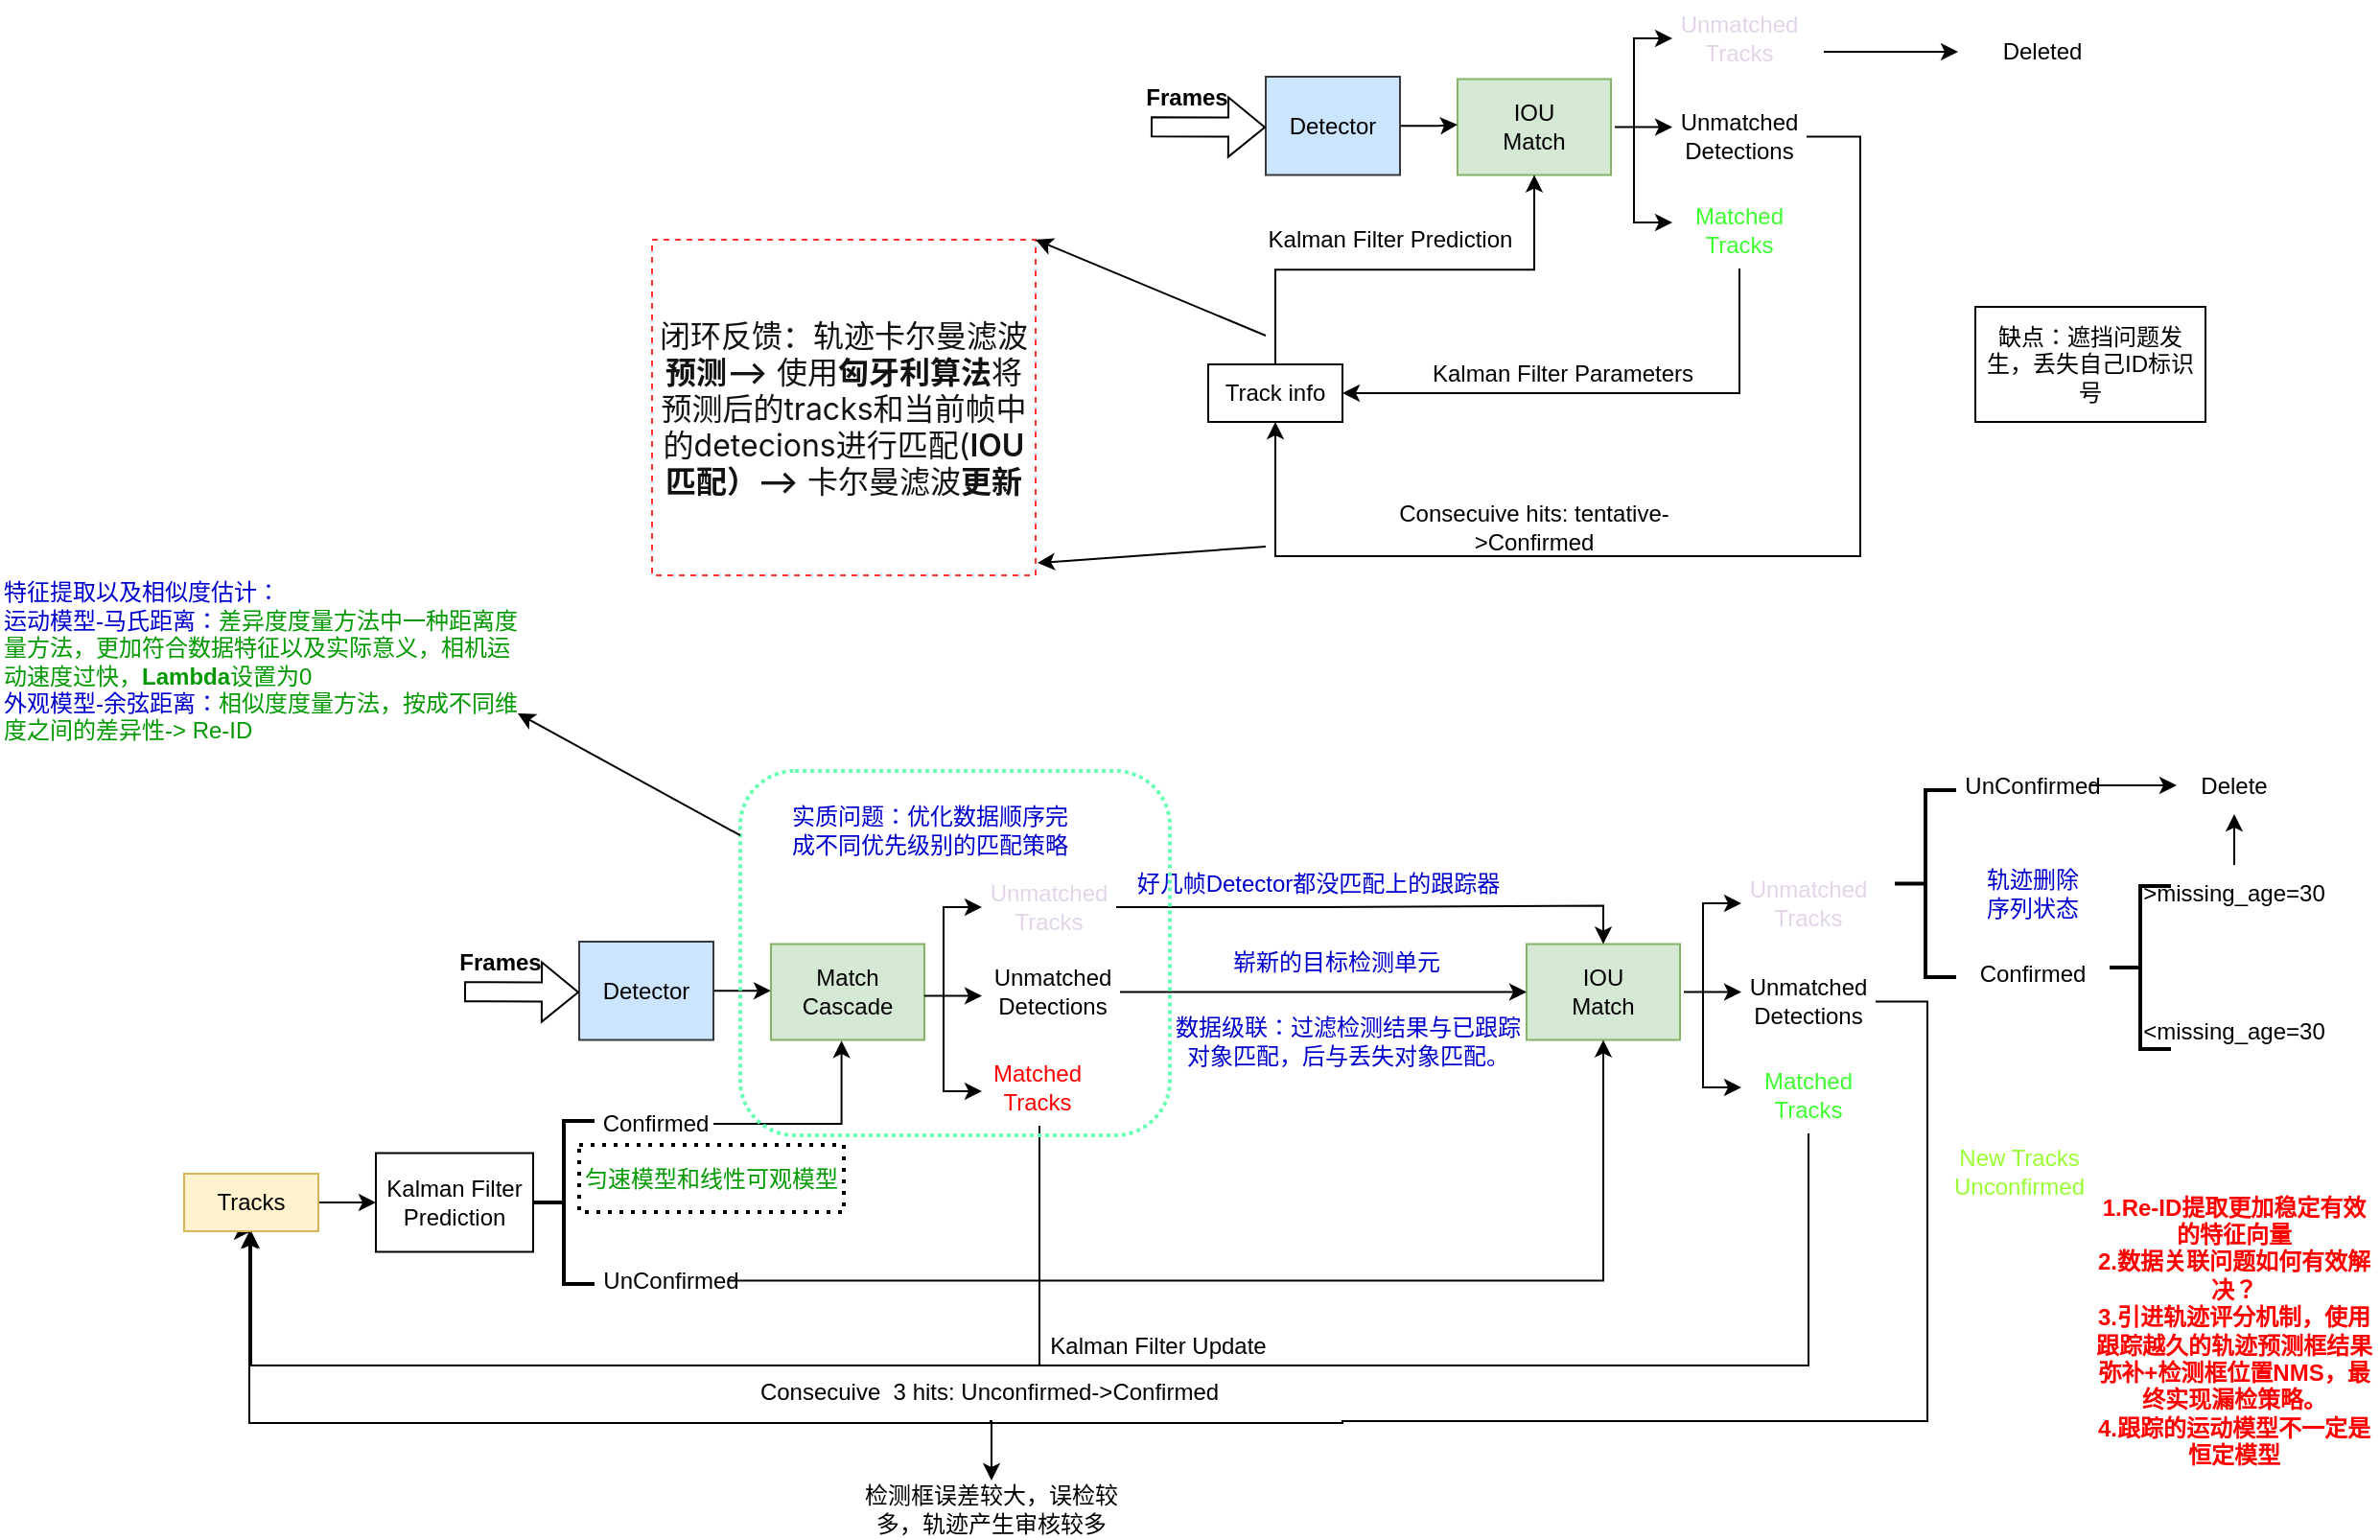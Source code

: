 <mxfile version="20.5.1" type="github">
  <diagram id="x-YCI8xqHcP7njQyYqwb" name="第 1 页">
    <mxGraphModel dx="2300" dy="841" grid="1" gridSize="10" guides="1" tooltips="1" connect="1" arrows="1" fold="1" page="1" pageScale="1" pageWidth="827" pageHeight="1169" math="0" shadow="0">
      <root>
        <mxCell id="0" />
        <mxCell id="1" parent="0" />
        <mxCell id="DL2LRz8JCnyerhkbF10D-12" style="edgeStyle=orthogonalEdgeStyle;rounded=0;orthogonalLoop=1;jettySize=auto;html=1;entryX=0;entryY=0.375;entryDx=0;entryDy=0;entryPerimeter=0;" parent="1" target="DL2LRz8JCnyerhkbF10D-6" edge="1">
          <mxGeometry relative="1" as="geometry">
            <mxPoint x="372" y="184.3" as="sourcePoint" />
          </mxGeometry>
        </mxCell>
        <mxCell id="DL2LRz8JCnyerhkbF10D-1" value="IOU&lt;br&gt;Match" style="rounded=0;whiteSpace=wrap;html=1;fillColor=#d5e8d4;strokeColor=#82b366;" parent="1" vertex="1">
          <mxGeometry x="290" y="159.25" width="80" height="50" as="geometry" />
        </mxCell>
        <mxCell id="DL2LRz8JCnyerhkbF10D-15" style="edgeStyle=orthogonalEdgeStyle;rounded=0;orthogonalLoop=1;jettySize=auto;html=1;entryX=0;entryY=0.475;entryDx=0;entryDy=0;entryPerimeter=0;" parent="1" source="DL2LRz8JCnyerhkbF10D-2" target="DL2LRz8JCnyerhkbF10D-1" edge="1">
          <mxGeometry relative="1" as="geometry" />
        </mxCell>
        <mxCell id="DL2LRz8JCnyerhkbF10D-2" value="Detector" style="rounded=0;whiteSpace=wrap;html=1;fillColor=#cce5ff;strokeColor=#36393d;" parent="1" vertex="1">
          <mxGeometry x="190" y="158" width="70" height="51.25" as="geometry" />
        </mxCell>
        <mxCell id="DL2LRz8JCnyerhkbF10D-17" style="edgeStyle=orthogonalEdgeStyle;rounded=0;orthogonalLoop=1;jettySize=auto;html=1;entryX=0.5;entryY=1;entryDx=0;entryDy=0;" parent="1" source="DL2LRz8JCnyerhkbF10D-6" target="DL2LRz8JCnyerhkbF10D-16" edge="1">
          <mxGeometry relative="1" as="geometry">
            <Array as="points">
              <mxPoint x="500" y="189" />
              <mxPoint x="500" y="408" />
              <mxPoint x="195" y="408" />
            </Array>
          </mxGeometry>
        </mxCell>
        <mxCell id="DL2LRz8JCnyerhkbF10D-6" value="Unmatched Detections" style="rounded=0;whiteSpace=wrap;html=1;strokeColor=none;" parent="1" vertex="1">
          <mxGeometry x="402" y="169.25" width="70" height="40" as="geometry" />
        </mxCell>
        <mxCell id="DL2LRz8JCnyerhkbF10D-19" style="edgeStyle=orthogonalEdgeStyle;rounded=0;orthogonalLoop=1;jettySize=auto;html=1;entryX=1;entryY=0.5;entryDx=0;entryDy=0;" parent="1" source="DL2LRz8JCnyerhkbF10D-7" target="DL2LRz8JCnyerhkbF10D-16" edge="1">
          <mxGeometry relative="1" as="geometry">
            <Array as="points">
              <mxPoint x="437" y="323" />
            </Array>
          </mxGeometry>
        </mxCell>
        <mxCell id="DL2LRz8JCnyerhkbF10D-7" value="&lt;font color=&quot;#3eff30&quot;&gt;Matched Tracks&lt;/font&gt;" style="rounded=0;whiteSpace=wrap;html=1;strokeColor=none;" parent="1" vertex="1">
          <mxGeometry x="402" y="218" width="70" height="40" as="geometry" />
        </mxCell>
        <mxCell id="DL2LRz8JCnyerhkbF10D-8" value="&lt;font color=&quot;#e1d5e7&quot;&gt;Unmatched Tracks&lt;/font&gt;" style="rounded=0;whiteSpace=wrap;html=1;strokeColor=none;" parent="1" vertex="1">
          <mxGeometry x="402" y="118" width="70" height="40" as="geometry" />
        </mxCell>
        <mxCell id="DL2LRz8JCnyerhkbF10D-13" value="" style="endArrow=classic;html=1;rounded=0;entryX=0;entryY=0.5;entryDx=0;entryDy=0;" parent="1" target="DL2LRz8JCnyerhkbF10D-8" edge="1">
          <mxGeometry width="50" height="50" relative="1" as="geometry">
            <mxPoint x="382" y="184" as="sourcePoint" />
            <mxPoint x="402" y="145.25" as="targetPoint" />
            <Array as="points">
              <mxPoint x="382" y="138" />
            </Array>
          </mxGeometry>
        </mxCell>
        <mxCell id="DL2LRz8JCnyerhkbF10D-14" style="edgeStyle=orthogonalEdgeStyle;rounded=0;orthogonalLoop=1;jettySize=auto;html=1;entryX=0;entryY=0.5;entryDx=0;entryDy=0;" parent="1" edge="1">
          <mxGeometry relative="1" as="geometry">
            <mxPoint x="382" y="184" as="sourcePoint" />
            <mxPoint x="402" y="234.0" as="targetPoint" />
            <Array as="points">
              <mxPoint x="382" y="234" />
            </Array>
          </mxGeometry>
        </mxCell>
        <mxCell id="DL2LRz8JCnyerhkbF10D-24" style="edgeStyle=orthogonalEdgeStyle;rounded=0;orthogonalLoop=1;jettySize=auto;html=1;exitX=0.5;exitY=0;exitDx=0;exitDy=0;entryX=0.5;entryY=1;entryDx=0;entryDy=0;" parent="1" source="DL2LRz8JCnyerhkbF10D-16" target="DL2LRz8JCnyerhkbF10D-1" edge="1">
          <mxGeometry relative="1" as="geometry" />
        </mxCell>
        <mxCell id="DL2LRz8JCnyerhkbF10D-16" value="Track info" style="rounded=0;whiteSpace=wrap;html=1;" parent="1" vertex="1">
          <mxGeometry x="160" y="308" width="70" height="30" as="geometry" />
        </mxCell>
        <mxCell id="DL2LRz8JCnyerhkbF10D-20" value="Kalman Filter Parameters" style="text;html=1;strokeColor=none;fillColor=none;align=center;verticalAlign=middle;whiteSpace=wrap;rounded=0;" parent="1" vertex="1">
          <mxGeometry x="270" y="298" width="150" height="30" as="geometry" />
        </mxCell>
        <mxCell id="DL2LRz8JCnyerhkbF10D-21" value="" style="endArrow=classic;html=1;rounded=0;" parent="1" edge="1">
          <mxGeometry width="50" height="50" relative="1" as="geometry">
            <mxPoint x="481" y="145" as="sourcePoint" />
            <mxPoint x="551" y="145" as="targetPoint" />
          </mxGeometry>
        </mxCell>
        <mxCell id="DL2LRz8JCnyerhkbF10D-22" value="Deleted" style="rounded=0;whiteSpace=wrap;html=1;strokeColor=none;" parent="1" vertex="1">
          <mxGeometry x="560" y="130" width="70" height="30" as="geometry" />
        </mxCell>
        <mxCell id="DL2LRz8JCnyerhkbF10D-23" value="Consecuive hits: tentative-&amp;gt;Confirmed" style="text;html=1;strokeColor=none;fillColor=none;align=center;verticalAlign=middle;whiteSpace=wrap;rounded=0;" parent="1" vertex="1">
          <mxGeometry x="240" y="378" width="180" height="30" as="geometry" />
        </mxCell>
        <mxCell id="DL2LRz8JCnyerhkbF10D-25" value="Kalman Filter Prediction" style="text;html=1;strokeColor=none;fillColor=none;align=center;verticalAlign=middle;whiteSpace=wrap;rounded=0;" parent="1" vertex="1">
          <mxGeometry x="180" y="228" width="150" height="30" as="geometry" />
        </mxCell>
        <mxCell id="DL2LRz8JCnyerhkbF10D-26" value="" style="shape=flexArrow;endArrow=classic;html=1;rounded=0;fontColor=#E1D5E7;" parent="1" edge="1">
          <mxGeometry width="50" height="50" relative="1" as="geometry">
            <mxPoint x="130" y="184.11" as="sourcePoint" />
            <mxPoint x="190" y="184.36" as="targetPoint" />
          </mxGeometry>
        </mxCell>
        <mxCell id="DL2LRz8JCnyerhkbF10D-27" value="&lt;b&gt;&lt;font color=&quot;#000000&quot;&gt;Frames&lt;/font&gt;&lt;/b&gt;" style="text;html=1;strokeColor=none;fillColor=none;align=center;verticalAlign=middle;whiteSpace=wrap;rounded=0;fontColor=#E1D5E7;" parent="1" vertex="1">
          <mxGeometry x="124" y="158" width="50" height="22" as="geometry" />
        </mxCell>
        <mxCell id="DL2LRz8JCnyerhkbF10D-88" style="edgeStyle=orthogonalEdgeStyle;rounded=0;orthogonalLoop=1;jettySize=auto;html=1;entryX=0;entryY=0.375;entryDx=0;entryDy=0;entryPerimeter=0;" parent="1" target="DL2LRz8JCnyerhkbF10D-93" edge="1">
          <mxGeometry relative="1" as="geometry">
            <mxPoint x="408" y="635.3" as="sourcePoint" />
          </mxGeometry>
        </mxCell>
        <mxCell id="DL2LRz8JCnyerhkbF10D-89" value="IOU&lt;br&gt;Match" style="rounded=0;whiteSpace=wrap;html=1;fillColor=#d5e8d4;strokeColor=#82b366;" parent="1" vertex="1">
          <mxGeometry x="326" y="610.25" width="80" height="50" as="geometry" />
        </mxCell>
        <mxCell id="DL2LRz8JCnyerhkbF10D-116" style="edgeStyle=orthogonalEdgeStyle;rounded=0;orthogonalLoop=1;jettySize=auto;html=1;exitX=1;exitY=0.5;exitDx=0;exitDy=0;entryX=0;entryY=0.5;entryDx=0;entryDy=0;fontColor=#FF0000;" parent="1" source="DL2LRz8JCnyerhkbF10D-91" target="DL2LRz8JCnyerhkbF10D-109" edge="1">
          <mxGeometry relative="1" as="geometry" />
        </mxCell>
        <mxCell id="DL2LRz8JCnyerhkbF10D-91" value="Detector" style="rounded=0;whiteSpace=wrap;html=1;fillColor=#cce5ff;strokeColor=#36393d;" parent="1" vertex="1">
          <mxGeometry x="-168" y="609" width="70" height="51.25" as="geometry" />
        </mxCell>
        <mxCell id="DL2LRz8JCnyerhkbF10D-92" style="edgeStyle=orthogonalEdgeStyle;rounded=0;orthogonalLoop=1;jettySize=auto;html=1;entryX=0.5;entryY=1;entryDx=0;entryDy=0;" parent="1" edge="1">
          <mxGeometry relative="1" as="geometry">
            <Array as="points">
              <mxPoint x="535" y="640" />
              <mxPoint x="535" y="859" />
              <mxPoint x="230" y="859" />
              <mxPoint x="4" y="860" />
            </Array>
            <mxPoint x="507" y="640.286" as="sourcePoint" />
            <mxPoint x="-340" y="760" as="targetPoint" />
          </mxGeometry>
        </mxCell>
        <mxCell id="DL2LRz8JCnyerhkbF10D-93" value="Unmatched Detections" style="rounded=0;whiteSpace=wrap;html=1;strokeColor=none;" parent="1" vertex="1">
          <mxGeometry x="438" y="620.25" width="70" height="40" as="geometry" />
        </mxCell>
        <mxCell id="cpEhXK2KLHgFvFvhDlye-14" style="edgeStyle=orthogonalEdgeStyle;rounded=0;orthogonalLoop=1;jettySize=auto;html=1;exitX=0.5;exitY=1;exitDx=0;exitDy=0;fontFamily=Helvetica;fontSize=12;fontColor=default;entryX=0.5;entryY=1;entryDx=0;entryDy=0;" parent="1" source="DL2LRz8JCnyerhkbF10D-95" target="DL2LRz8JCnyerhkbF10D-100" edge="1">
          <mxGeometry relative="1" as="geometry">
            <mxPoint x="-340" y="770" as="targetPoint" />
            <Array as="points">
              <mxPoint x="473" y="830" />
              <mxPoint x="-340" y="830" />
              <mxPoint x="-340" y="760" />
            </Array>
          </mxGeometry>
        </mxCell>
        <mxCell id="DL2LRz8JCnyerhkbF10D-95" value="&lt;font color=&quot;#3eff30&quot;&gt;Matched Tracks&lt;/font&gt;" style="rounded=0;whiteSpace=wrap;html=1;strokeColor=none;" parent="1" vertex="1">
          <mxGeometry x="438" y="669" width="70" height="40" as="geometry" />
        </mxCell>
        <mxCell id="DL2LRz8JCnyerhkbF10D-96" value="&lt;font color=&quot;#e1d5e7&quot;&gt;Unmatched Tracks&lt;/font&gt;" style="rounded=0;whiteSpace=wrap;html=1;strokeColor=none;" parent="1" vertex="1">
          <mxGeometry x="438" y="569" width="70" height="40" as="geometry" />
        </mxCell>
        <mxCell id="DL2LRz8JCnyerhkbF10D-97" value="" style="endArrow=classic;html=1;rounded=0;entryX=0;entryY=0.5;entryDx=0;entryDy=0;" parent="1" target="DL2LRz8JCnyerhkbF10D-96" edge="1">
          <mxGeometry width="50" height="50" relative="1" as="geometry">
            <mxPoint x="418" y="635" as="sourcePoint" />
            <mxPoint x="438" y="596.25" as="targetPoint" />
            <Array as="points">
              <mxPoint x="418" y="589" />
            </Array>
          </mxGeometry>
        </mxCell>
        <mxCell id="DL2LRz8JCnyerhkbF10D-98" style="edgeStyle=orthogonalEdgeStyle;rounded=0;orthogonalLoop=1;jettySize=auto;html=1;entryX=0;entryY=0.5;entryDx=0;entryDy=0;" parent="1" edge="1">
          <mxGeometry relative="1" as="geometry">
            <mxPoint x="418" y="635" as="sourcePoint" />
            <mxPoint x="438" y="685" as="targetPoint" />
            <Array as="points">
              <mxPoint x="418" y="685" />
            </Array>
          </mxGeometry>
        </mxCell>
        <mxCell id="cpEhXK2KLHgFvFvhDlye-7" style="edgeStyle=orthogonalEdgeStyle;rounded=0;orthogonalLoop=1;jettySize=auto;html=1;entryX=0;entryY=0.5;entryDx=0;entryDy=0;" parent="1" source="DL2LRz8JCnyerhkbF10D-100" target="cpEhXK2KLHgFvFvhDlye-5" edge="1">
          <mxGeometry relative="1" as="geometry" />
        </mxCell>
        <mxCell id="DL2LRz8JCnyerhkbF10D-100" value="Tracks" style="rounded=0;whiteSpace=wrap;html=1;fillColor=#fff2cc;strokeColor=#d6b656;" parent="1" vertex="1">
          <mxGeometry x="-374" y="730" width="70" height="30" as="geometry" />
        </mxCell>
        <mxCell id="DL2LRz8JCnyerhkbF10D-101" value="Kalman Filter Update" style="text;html=1;strokeColor=none;fillColor=none;align=center;verticalAlign=middle;whiteSpace=wrap;rounded=0;" parent="1" vertex="1">
          <mxGeometry x="59" y="805" width="150" height="30" as="geometry" />
        </mxCell>
        <mxCell id="eMGYTiflYEe_Liea8q8_-2" style="edgeStyle=orthogonalEdgeStyle;rounded=0;orthogonalLoop=1;jettySize=auto;html=1;exitX=0.5;exitY=1;exitDx=0;exitDy=0;entryX=0.5;entryY=0;entryDx=0;entryDy=0;" edge="1" parent="1" source="DL2LRz8JCnyerhkbF10D-104" target="eMGYTiflYEe_Liea8q8_-1">
          <mxGeometry relative="1" as="geometry" />
        </mxCell>
        <mxCell id="DL2LRz8JCnyerhkbF10D-104" value="Consecuive&amp;nbsp; 3 hits: Unconfirmed-&amp;gt;Confirmed" style="text;html=1;strokeColor=none;fillColor=none;align=center;verticalAlign=middle;whiteSpace=wrap;rounded=0;" parent="1" vertex="1">
          <mxGeometry x="-98" y="829" width="288" height="30" as="geometry" />
        </mxCell>
        <mxCell id="DL2LRz8JCnyerhkbF10D-106" value="" style="shape=flexArrow;endArrow=classic;html=1;rounded=0;fontColor=#E1D5E7;" parent="1" edge="1">
          <mxGeometry width="50" height="50" relative="1" as="geometry">
            <mxPoint x="-228" y="635.11" as="sourcePoint" />
            <mxPoint x="-168" y="635.36" as="targetPoint" />
          </mxGeometry>
        </mxCell>
        <mxCell id="DL2LRz8JCnyerhkbF10D-107" value="&lt;b&gt;&lt;font color=&quot;#000000&quot;&gt;Frames&lt;/font&gt;&lt;/b&gt;" style="text;html=1;strokeColor=none;fillColor=none;align=center;verticalAlign=middle;whiteSpace=wrap;rounded=0;fontColor=#E1D5E7;" parent="1" vertex="1">
          <mxGeometry x="-234" y="609" width="50" height="22" as="geometry" />
        </mxCell>
        <mxCell id="DL2LRz8JCnyerhkbF10D-108" value="缺点：遮挡问题发生，丢失自己ID标识号" style="rounded=0;whiteSpace=wrap;html=1;fontColor=#000000;" parent="1" vertex="1">
          <mxGeometry x="560" y="278" width="120" height="60" as="geometry" />
        </mxCell>
        <mxCell id="DL2LRz8JCnyerhkbF10D-109" value="Match&lt;br&gt;Cascade" style="rounded=0;whiteSpace=wrap;html=1;fillColor=#d5e8d4;strokeColor=#82b366;" parent="1" vertex="1">
          <mxGeometry x="-68" y="610.25" width="80" height="50" as="geometry" />
        </mxCell>
        <mxCell id="DL2LRz8JCnyerhkbF10D-110" value="&lt;b&gt;&lt;font color=&quot;#ff0000&quot;&gt;1.Re-ID提取更加稳定有效的特征向量&lt;br&gt;2.数据关联问题如何有效解决？&lt;br&gt;3.引进轨迹评分机制，使用跟踪越久的轨迹预测框结果弥补+检测框位置NMS，最终实现漏检策略。&lt;br&gt;4.跟踪的运动模型不一定是恒定模型&lt;br&gt;&lt;/font&gt;&lt;/b&gt;" style="rounded=0;whiteSpace=wrap;html=1;fontColor=#000000;fillColor=none;strokeColor=none;" parent="1" vertex="1">
          <mxGeometry x="620" y="744" width="150" height="136" as="geometry" />
        </mxCell>
        <mxCell id="DL2LRz8JCnyerhkbF10D-111" value="&lt;span style=&quot;color: rgb(18, 18, 18); font-family: -apple-system, BlinkMacSystemFont, &amp;quot;Helvetica Neue&amp;quot;, &amp;quot;PingFang SC&amp;quot;, &amp;quot;Microsoft YaHei&amp;quot;, &amp;quot;Source Han Sans SC&amp;quot;, &amp;quot;Noto Sans CJK SC&amp;quot;, &amp;quot;WenQuanYi Micro Hei&amp;quot;, sans-serif; font-size: medium; text-align: start; background-color: rgb(255, 255, 255);&quot;&gt;闭环反馈：轨迹卡尔曼滤波&lt;/span&gt;&lt;span style=&quot;font-weight: 600; font-synthesis: style; color: rgb(18, 18, 18); font-family: -apple-system, BlinkMacSystemFont, &amp;quot;Helvetica Neue&amp;quot;, &amp;quot;PingFang SC&amp;quot;, &amp;quot;Microsoft YaHei&amp;quot;, &amp;quot;Source Han Sans SC&amp;quot;, &amp;quot;Noto Sans CJK SC&amp;quot;, &amp;quot;WenQuanYi Micro Hei&amp;quot;, sans-serif; font-size: medium; text-align: start; background-color: rgb(255, 255, 255);&quot;&gt;预测--&amp;gt;&lt;/span&gt;&lt;span style=&quot;color: rgb(18, 18, 18); font-family: -apple-system, BlinkMacSystemFont, &amp;quot;Helvetica Neue&amp;quot;, &amp;quot;PingFang SC&amp;quot;, &amp;quot;Microsoft YaHei&amp;quot;, &amp;quot;Source Han Sans SC&amp;quot;, &amp;quot;Noto Sans CJK SC&amp;quot;, &amp;quot;WenQuanYi Micro Hei&amp;quot;, sans-serif; font-size: medium; text-align: start; background-color: rgb(255, 255, 255);&quot;&gt;&amp;nbsp;使用&lt;/span&gt;&lt;span style=&quot;font-weight: 600; font-synthesis: style; color: rgb(18, 18, 18); font-family: -apple-system, BlinkMacSystemFont, &amp;quot;Helvetica Neue&amp;quot;, &amp;quot;PingFang SC&amp;quot;, &amp;quot;Microsoft YaHei&amp;quot;, &amp;quot;Source Han Sans SC&amp;quot;, &amp;quot;Noto Sans CJK SC&amp;quot;, &amp;quot;WenQuanYi Micro Hei&amp;quot;, sans-serif; font-size: medium; text-align: start; background-color: rgb(255, 255, 255);&quot;&gt;匈牙利算法&lt;/span&gt;&lt;span style=&quot;color: rgb(18, 18, 18); font-family: -apple-system, BlinkMacSystemFont, &amp;quot;Helvetica Neue&amp;quot;, &amp;quot;PingFang SC&amp;quot;, &amp;quot;Microsoft YaHei&amp;quot;, &amp;quot;Source Han Sans SC&amp;quot;, &amp;quot;Noto Sans CJK SC&amp;quot;, &amp;quot;WenQuanYi Micro Hei&amp;quot;, sans-serif; font-size: medium; text-align: start; background-color: rgb(255, 255, 255);&quot;&gt;将预测后的tracks和当前帧中的detecions进行匹配(&lt;/span&gt;&lt;span style=&quot;font-weight: 600; font-synthesis: style; color: rgb(18, 18, 18); font-family: -apple-system, BlinkMacSystemFont, &amp;quot;Helvetica Neue&amp;quot;, &amp;quot;PingFang SC&amp;quot;, &amp;quot;Microsoft YaHei&amp;quot;, &amp;quot;Source Han Sans SC&amp;quot;, &amp;quot;Noto Sans CJK SC&amp;quot;, &amp;quot;WenQuanYi Micro Hei&amp;quot;, sans-serif; font-size: medium; text-align: start; background-color: rgb(255, 255, 255);&quot;&gt;IOU匹配）--&amp;gt;&lt;/span&gt;&lt;span style=&quot;color: rgb(18, 18, 18); font-family: -apple-system, BlinkMacSystemFont, &amp;quot;Helvetica Neue&amp;quot;, &amp;quot;PingFang SC&amp;quot;, &amp;quot;Microsoft YaHei&amp;quot;, &amp;quot;Source Han Sans SC&amp;quot;, &amp;quot;Noto Sans CJK SC&amp;quot;, &amp;quot;WenQuanYi Micro Hei&amp;quot;, sans-serif; font-size: medium; text-align: start; background-color: rgb(255, 255, 255);&quot;&gt;&amp;nbsp;卡尔曼滤波&lt;/span&gt;&lt;span style=&quot;font-weight: 600; font-synthesis: style; color: rgb(18, 18, 18); font-family: -apple-system, BlinkMacSystemFont, &amp;quot;Helvetica Neue&amp;quot;, &amp;quot;PingFang SC&amp;quot;, &amp;quot;Microsoft YaHei&amp;quot;, &amp;quot;Source Han Sans SC&amp;quot;, &amp;quot;Noto Sans CJK SC&amp;quot;, &amp;quot;WenQuanYi Micro Hei&amp;quot;, sans-serif; font-size: medium; text-align: start; background-color: rgb(255, 255, 255);&quot;&gt;更新&lt;/span&gt;" style="rounded=0;whiteSpace=wrap;html=1;fillColor=none;dashed=1;strokeColor=#FF3333;gradientColor=none;" parent="1" vertex="1">
          <mxGeometry x="-130" y="243" width="200" height="175" as="geometry" />
        </mxCell>
        <mxCell id="DL2LRz8JCnyerhkbF10D-114" value="" style="endArrow=classic;html=1;rounded=0;fontColor=#FF0000;entryX=1;entryY=0;entryDx=0;entryDy=0;" parent="1" target="DL2LRz8JCnyerhkbF10D-111" edge="1">
          <mxGeometry width="50" height="50" relative="1" as="geometry">
            <mxPoint x="190" y="293" as="sourcePoint" />
            <mxPoint x="-20" y="93" as="targetPoint" />
          </mxGeometry>
        </mxCell>
        <mxCell id="DL2LRz8JCnyerhkbF10D-115" value="" style="endArrow=classic;html=1;rounded=0;fontColor=#FF0000;entryX=1.005;entryY=0.963;entryDx=0;entryDy=0;entryPerimeter=0;" parent="1" target="DL2LRz8JCnyerhkbF10D-111" edge="1">
          <mxGeometry width="50" height="50" relative="1" as="geometry">
            <mxPoint x="190" y="403" as="sourcePoint" />
            <mxPoint x="130" y="323" as="targetPoint" />
          </mxGeometry>
        </mxCell>
        <mxCell id="DL2LRz8JCnyerhkbF10D-117" style="edgeStyle=orthogonalEdgeStyle;rounded=0;orthogonalLoop=1;jettySize=auto;html=1;entryX=0;entryY=0.375;entryDx=0;entryDy=0;entryPerimeter=0;" parent="1" edge="1">
          <mxGeometry relative="1" as="geometry">
            <mxPoint x="12" y="637.3" as="sourcePoint" />
            <mxPoint x="42" y="637.25" as="targetPoint" />
          </mxGeometry>
        </mxCell>
        <mxCell id="DL2LRz8JCnyerhkbF10D-124" style="edgeStyle=orthogonalEdgeStyle;rounded=0;orthogonalLoop=1;jettySize=auto;html=1;exitX=1;exitY=0.5;exitDx=0;exitDy=0;fontColor=#FF0000;" parent="1" source="DL2LRz8JCnyerhkbF10D-118" target="DL2LRz8JCnyerhkbF10D-89" edge="1">
          <mxGeometry relative="1" as="geometry" />
        </mxCell>
        <mxCell id="DL2LRz8JCnyerhkbF10D-118" value="Unmatched Detections" style="rounded=0;whiteSpace=wrap;html=1;strokeColor=none;" parent="1" vertex="1">
          <mxGeometry x="44" y="615.25" width="70" height="40" as="geometry" />
        </mxCell>
        <mxCell id="cpEhXK2KLHgFvFvhDlye-13" style="edgeStyle=orthogonalEdgeStyle;rounded=0;orthogonalLoop=1;jettySize=auto;html=1;fontFamily=Helvetica;fontSize=12;fontColor=default;" parent="1" edge="1">
          <mxGeometry relative="1" as="geometry">
            <mxPoint x="-339" y="760" as="targetPoint" />
            <mxPoint x="72.003" y="705" as="sourcePoint" />
            <Array as="points">
              <mxPoint x="72" y="830" />
              <mxPoint x="-339" y="830" />
            </Array>
          </mxGeometry>
        </mxCell>
        <mxCell id="DL2LRz8JCnyerhkbF10D-119" value="&lt;font color=&quot;#ff0000&quot;&gt;Matched Tracks&lt;/font&gt;" style="rounded=0;whiteSpace=wrap;html=1;strokeColor=none;" parent="1" vertex="1">
          <mxGeometry x="36" y="665" width="70" height="40" as="geometry" />
        </mxCell>
        <mxCell id="DL2LRz8JCnyerhkbF10D-123" style="edgeStyle=orthogonalEdgeStyle;rounded=0;orthogonalLoop=1;jettySize=auto;html=1;exitX=1;exitY=0.5;exitDx=0;exitDy=0;entryX=0.5;entryY=0;entryDx=0;entryDy=0;fontColor=#FF0000;" parent="1" source="DL2LRz8JCnyerhkbF10D-120" target="DL2LRz8JCnyerhkbF10D-89" edge="1">
          <mxGeometry relative="1" as="geometry" />
        </mxCell>
        <mxCell id="DL2LRz8JCnyerhkbF10D-120" value="&lt;font color=&quot;#e1d5e7&quot;&gt;Unmatched Tracks&lt;/font&gt;" style="rounded=0;whiteSpace=wrap;html=1;strokeColor=none;" parent="1" vertex="1">
          <mxGeometry x="42" y="571" width="70" height="40" as="geometry" />
        </mxCell>
        <mxCell id="DL2LRz8JCnyerhkbF10D-121" value="" style="endArrow=classic;html=1;rounded=0;entryX=0;entryY=0.5;entryDx=0;entryDy=0;" parent="1" edge="1">
          <mxGeometry width="50" height="50" relative="1" as="geometry">
            <mxPoint x="22" y="637" as="sourcePoint" />
            <mxPoint x="42" y="591" as="targetPoint" />
            <Array as="points">
              <mxPoint x="22" y="591" />
            </Array>
          </mxGeometry>
        </mxCell>
        <mxCell id="DL2LRz8JCnyerhkbF10D-122" style="edgeStyle=orthogonalEdgeStyle;rounded=0;orthogonalLoop=1;jettySize=auto;html=1;entryX=0;entryY=0.5;entryDx=0;entryDy=0;" parent="1" edge="1">
          <mxGeometry relative="1" as="geometry">
            <mxPoint x="22" y="637" as="sourcePoint" />
            <mxPoint x="42" y="687" as="targetPoint" />
            <Array as="points">
              <mxPoint x="22" y="687" />
            </Array>
          </mxGeometry>
        </mxCell>
        <mxCell id="cpEhXK2KLHgFvFvhDlye-5" value="Kalman Filter Prediction" style="rounded=0;whiteSpace=wrap;html=1;" parent="1" vertex="1">
          <mxGeometry x="-274" y="719.25" width="82" height="51.5" as="geometry" />
        </mxCell>
        <mxCell id="cpEhXK2KLHgFvFvhDlye-8" value="" style="strokeWidth=2;html=1;shape=mxgraph.flowchart.annotation_2;align=left;labelPosition=right;pointerEvents=1;" parent="1" vertex="1">
          <mxGeometry x="-192" y="702.5" width="32" height="85" as="geometry" />
        </mxCell>
        <mxCell id="cpEhXK2KLHgFvFvhDlye-12" style="edgeStyle=orthogonalEdgeStyle;rounded=0;orthogonalLoop=1;jettySize=auto;html=1;entryX=0.46;entryY=1.007;entryDx=0;entryDy=0;entryPerimeter=0;fontFamily=Helvetica;fontSize=12;fontColor=default;" parent="1" source="cpEhXK2KLHgFvFvhDlye-9" target="DL2LRz8JCnyerhkbF10D-109" edge="1">
          <mxGeometry relative="1" as="geometry" />
        </mxCell>
        <mxCell id="cpEhXK2KLHgFvFvhDlye-9" value="Confirmed" style="text;html=1;strokeColor=none;fillColor=none;align=center;verticalAlign=middle;whiteSpace=wrap;rounded=0;pointerEvents=1;strokeWidth=2;fontFamily=Helvetica;fontSize=12;fontColor=default;" parent="1" vertex="1">
          <mxGeometry x="-158" y="689" width="60" height="30" as="geometry" />
        </mxCell>
        <mxCell id="cpEhXK2KLHgFvFvhDlye-11" style="edgeStyle=orthogonalEdgeStyle;rounded=0;orthogonalLoop=1;jettySize=auto;html=1;fontFamily=Helvetica;fontSize=12;fontColor=default;" parent="1" source="cpEhXK2KLHgFvFvhDlye-10" target="DL2LRz8JCnyerhkbF10D-89" edge="1">
          <mxGeometry relative="1" as="geometry" />
        </mxCell>
        <mxCell id="cpEhXK2KLHgFvFvhDlye-10" value="UnConfirmed" style="text;html=1;strokeColor=none;fillColor=none;align=center;verticalAlign=middle;whiteSpace=wrap;rounded=0;pointerEvents=1;strokeWidth=2;fontFamily=Helvetica;fontSize=12;fontColor=default;" parent="1" vertex="1">
          <mxGeometry x="-150" y="770.75" width="60" height="30" as="geometry" />
        </mxCell>
        <mxCell id="cpEhXK2KLHgFvFvhDlye-15" value="" style="strokeWidth=2;html=1;shape=mxgraph.flowchart.annotation_2;align=left;labelPosition=right;pointerEvents=1;" parent="1" vertex="1">
          <mxGeometry x="518" y="530" width="32" height="97.5" as="geometry" />
        </mxCell>
        <mxCell id="cpEhXK2KLHgFvFvhDlye-16" value="Confirmed" style="text;html=1;strokeColor=none;fillColor=none;align=center;verticalAlign=middle;whiteSpace=wrap;rounded=0;pointerEvents=1;strokeWidth=2;fontFamily=Helvetica;fontSize=12;fontColor=default;" parent="1" vertex="1">
          <mxGeometry x="560" y="611" width="60" height="30" as="geometry" />
        </mxCell>
        <mxCell id="cpEhXK2KLHgFvFvhDlye-22" style="edgeStyle=orthogonalEdgeStyle;rounded=0;orthogonalLoop=1;jettySize=auto;html=1;entryX=0;entryY=0.5;entryDx=0;entryDy=0;fontFamily=Helvetica;fontSize=12;fontColor=default;" parent="1" source="cpEhXK2KLHgFvFvhDlye-17" target="cpEhXK2KLHgFvFvhDlye-21" edge="1">
          <mxGeometry relative="1" as="geometry" />
        </mxCell>
        <mxCell id="cpEhXK2KLHgFvFvhDlye-17" value="UnConfirmed" style="text;html=1;strokeColor=none;fillColor=none;align=center;verticalAlign=middle;whiteSpace=wrap;rounded=0;pointerEvents=1;strokeWidth=2;fontFamily=Helvetica;fontSize=12;fontColor=default;" parent="1" vertex="1">
          <mxGeometry x="560" y="512.5" width="60" height="30" as="geometry" />
        </mxCell>
        <mxCell id="cpEhXK2KLHgFvFvhDlye-18" value="" style="strokeWidth=2;html=1;shape=mxgraph.flowchart.annotation_2;align=left;labelPosition=right;pointerEvents=1;" parent="1" vertex="1">
          <mxGeometry x="630" y="580" width="32" height="85" as="geometry" />
        </mxCell>
        <mxCell id="cpEhXK2KLHgFvFvhDlye-25" style="edgeStyle=orthogonalEdgeStyle;rounded=0;orthogonalLoop=1;jettySize=auto;html=1;fontFamily=Helvetica;fontSize=12;fontColor=default;" parent="1" source="cpEhXK2KLHgFvFvhDlye-19" target="cpEhXK2KLHgFvFvhDlye-21" edge="1">
          <mxGeometry relative="1" as="geometry">
            <mxPoint x="695" y="550" as="targetPoint" />
          </mxGeometry>
        </mxCell>
        <mxCell id="cpEhXK2KLHgFvFvhDlye-19" value="&amp;gt;missing_age=30" style="text;html=1;strokeColor=none;fillColor=none;align=center;verticalAlign=middle;whiteSpace=wrap;rounded=0;pointerEvents=1;strokeWidth=2;fontFamily=Helvetica;fontSize=12;fontColor=default;" parent="1" vertex="1">
          <mxGeometry x="665" y="569" width="60" height="30" as="geometry" />
        </mxCell>
        <mxCell id="cpEhXK2KLHgFvFvhDlye-20" value="&amp;lt;missing_age=30" style="text;html=1;strokeColor=none;fillColor=none;align=center;verticalAlign=middle;whiteSpace=wrap;rounded=0;pointerEvents=1;strokeWidth=2;fontFamily=Helvetica;fontSize=12;fontColor=default;" parent="1" vertex="1">
          <mxGeometry x="665" y="641" width="60" height="30" as="geometry" />
        </mxCell>
        <mxCell id="cpEhXK2KLHgFvFvhDlye-21" value="Delete" style="text;html=1;strokeColor=none;fillColor=none;align=center;verticalAlign=middle;whiteSpace=wrap;rounded=0;pointerEvents=1;strokeWidth=2;fontFamily=Helvetica;fontSize=12;fontColor=default;" parent="1" vertex="1">
          <mxGeometry x="665" y="512.5" width="60" height="30" as="geometry" />
        </mxCell>
        <mxCell id="cpEhXK2KLHgFvFvhDlye-26" value="&lt;font color=&quot;#99ff33&quot;&gt;New Tracks Unconfirmed&lt;/font&gt;" style="text;html=1;strokeColor=none;fillColor=none;align=center;verticalAlign=middle;whiteSpace=wrap;rounded=0;pointerEvents=1;strokeWidth=2;fontFamily=Helvetica;fontSize=12;fontColor=default;" parent="1" vertex="1">
          <mxGeometry x="536" y="714" width="94" height="30" as="geometry" />
        </mxCell>
        <mxCell id="cpEhXK2KLHgFvFvhDlye-27" value="&lt;font color=&quot;#0000cc&quot;&gt;轨迹删除序列状态&lt;/font&gt;" style="text;html=1;strokeColor=none;fillColor=none;align=center;verticalAlign=middle;whiteSpace=wrap;rounded=0;pointerEvents=1;strokeWidth=2;fontFamily=Helvetica;fontSize=12;fontColor=#99FF33;" parent="1" vertex="1">
          <mxGeometry x="560" y="569" width="60" height="30" as="geometry" />
        </mxCell>
        <mxCell id="cpEhXK2KLHgFvFvhDlye-28" value="数据级联：过滤检测结果与已跟踪对象匹配，后与丢失对象匹配。" style="text;html=1;strokeColor=none;fillColor=none;align=center;verticalAlign=middle;whiteSpace=wrap;rounded=0;pointerEvents=1;strokeWidth=2;fontFamily=Helvetica;fontSize=12;fontColor=#0000CC;" parent="1" vertex="1">
          <mxGeometry x="140" y="641" width="185.5" height="40" as="geometry" />
        </mxCell>
        <mxCell id="cpEhXK2KLHgFvFvhDlye-29" value="&lt;span style=&quot;text-align: start; background-color: rgb(255, 255, 255);&quot;&gt;&lt;font style=&quot;font-size: 12px;&quot;&gt;好几帧Detector都没匹配上的跟踪器&lt;/font&gt;&lt;/span&gt;" style="text;html=1;strokeColor=none;fillColor=none;align=center;verticalAlign=middle;whiteSpace=wrap;rounded=0;pointerEvents=1;strokeWidth=2;fontFamily=Helvetica;fontSize=12;fontColor=#0000CC;" parent="1" vertex="1">
          <mxGeometry x="119.5" y="563.75" width="195" height="30" as="geometry" />
        </mxCell>
        <mxCell id="cpEhXK2KLHgFvFvhDlye-30" value="崭新的目标检测单元" style="text;html=1;strokeColor=none;fillColor=none;align=center;verticalAlign=middle;whiteSpace=wrap;rounded=0;pointerEvents=1;strokeWidth=2;fontFamily=Helvetica;fontSize=12;fontColor=#0000CC;" parent="1" vertex="1">
          <mxGeometry x="164" y="605" width="126" height="30" as="geometry" />
        </mxCell>
        <mxCell id="cpEhXK2KLHgFvFvhDlye-31" value="" style="rounded=1;whiteSpace=wrap;html=1;pointerEvents=1;strokeColor=#66FFB3;strokeWidth=2;fontFamily=Helvetica;fontSize=12;fontColor=#0000CC;fillColor=none;dashed=1;dashPattern=1 1;" parent="1" vertex="1">
          <mxGeometry x="-84" y="520" width="224" height="190" as="geometry" />
        </mxCell>
        <mxCell id="cpEhXK2KLHgFvFvhDlye-32" value="实质问题：优化数据顺序完成不同优先级别的匹配策略" style="text;html=1;strokeColor=none;fillColor=none;align=center;verticalAlign=middle;whiteSpace=wrap;rounded=0;pointerEvents=1;strokeWidth=2;fontFamily=Helvetica;fontSize=12;fontColor=#0000CC;" parent="1" vertex="1">
          <mxGeometry x="-60" y="531" width="150" height="40" as="geometry" />
        </mxCell>
        <mxCell id="cpEhXK2KLHgFvFvhDlye-33" value="" style="endArrow=classic;html=1;rounded=0;fontFamily=Helvetica;fontSize=12;fontColor=#0000CC;" parent="1" source="cpEhXK2KLHgFvFvhDlye-31" edge="1">
          <mxGeometry width="50" height="50" relative="1" as="geometry">
            <mxPoint x="-120" y="580" as="sourcePoint" />
            <mxPoint x="-200" y="490" as="targetPoint" />
          </mxGeometry>
        </mxCell>
        <mxCell id="cpEhXK2KLHgFvFvhDlye-35" value="特征提取以及相似度估计：&lt;br&gt;运动模型-马氏距离：&lt;font color=&quot;#009900&quot;&gt;差异度度量方法中一种距离度量方法，更加符合数据特征以及实际意义，相机运动速度过快，&lt;b&gt;Lambda&lt;/b&gt;设置为0&lt;/font&gt;&lt;br&gt;外观模型-余弦距离：&lt;font color=&quot;#009900&quot;&gt;相似度度量方法，按成不同维度之间的差异性-&amp;gt; Re-ID&lt;/font&gt;" style="text;html=1;strokeColor=none;fillColor=none;align=left;verticalAlign=middle;whiteSpace=wrap;rounded=0;pointerEvents=1;strokeWidth=2;fontFamily=Helvetica;fontSize=12;fontColor=#0000CC;" parent="1" vertex="1">
          <mxGeometry x="-470" y="408" width="277" height="110" as="geometry" />
        </mxCell>
        <mxCell id="cpEhXK2KLHgFvFvhDlye-36" value="匀速模型和线性可观模型" style="rounded=0;whiteSpace=wrap;html=1;pointerEvents=1;strokeColor=default;strokeWidth=2;fontFamily=Helvetica;fontSize=12;fontColor=#009900;fillColor=none;dashed=1;dashPattern=1 2;" parent="1" vertex="1">
          <mxGeometry x="-168" y="715" width="138" height="35" as="geometry" />
        </mxCell>
        <mxCell id="eMGYTiflYEe_Liea8q8_-1" value="检测框误差较大，误检较多，轨迹产生审核较多" style="text;html=1;strokeColor=none;fillColor=none;align=center;verticalAlign=middle;whiteSpace=wrap;rounded=0;" vertex="1" parent="1">
          <mxGeometry x="-20" y="890" width="134" height="30" as="geometry" />
        </mxCell>
      </root>
    </mxGraphModel>
  </diagram>
</mxfile>
